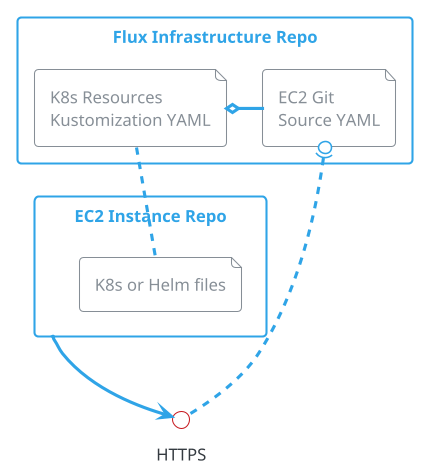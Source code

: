 @startuml
!theme cerulean-outline

'!pragma layout elk
skinparam DefaultFontSize 16
skinparam BackgroundColor white
'skinparam LineType ortho
'scale 1024 width
'scale 768 height

interface "HTTPS" as source_interface
rectangle "Flux Infrastructure Repo" as flux {
    file "EC2 Git\nSource YAML" as source

    file "K8s Resources\nKustomization YAML" as kusto
}
rectangle "EC2 Instance Repo" as ec2 {
file "K8s or Helm files" as files
}

ec2 --> source_interface
source_interface ..(0 source

kusto o- source

kusto .. files


''==Bootstrap Repository== 
'group Bootstrap
'dev -> repo : Create a repository from\ntemplate and trigger CI
'box "K8s Cluster"
'    participant "Flux" as flux
'    participant "Crossplane" as crossplane
'end box
'repo -> flux : Register repo as Source
'flux -> flux : Create base Kustomization\nfrom template folder
'end
'
'group Create Cloud Resources
'    flux -> crossplane : Push base claims to the cluster
'    participant "Cloud Resources" as cloud_infra
'    crossplane -> cloud_infra : Build base infrastructure\nwith Crossplane 
'end group
'
'dev <--- cloud_infra : Consume cloud resources
'note left of cloud_infra
'    Developers can provision more resources
'    by creating claims in a designated folder
'    and pushing changes to the remote repo.
'end note
@enduml
